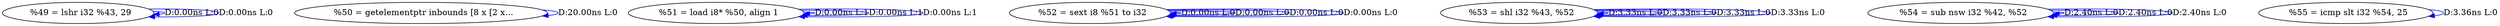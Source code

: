digraph {
Node0x3064100[label="  %49 = lshr i32 %43, 29"];
Node0x3064100 -> Node0x3064100[label="D:0.00ns L:0",color=blue];
Node0x3064100 -> Node0x3064100[label="D:0.00ns L:0",color=blue];
Node0x30641e0[label="  %50 = getelementptr inbounds [8 x [2 x..."];
Node0x30641e0 -> Node0x30641e0[label="D:20.00ns L:0",color=blue];
Node0x3064300[label="  %51 = load i8* %50, align 1"];
Node0x3064300 -> Node0x3064300[label="D:0.00ns L:1",color=blue];
Node0x3064300 -> Node0x3064300[label="D:0.00ns L:1",color=blue];
Node0x3064300 -> Node0x3064300[label="D:0.00ns L:1",color=blue];
Node0x30643e0[label="  %52 = sext i8 %51 to i32"];
Node0x30643e0 -> Node0x30643e0[label="D:0.00ns L:0",color=blue];
Node0x30643e0 -> Node0x30643e0[label="D:0.00ns L:0",color=blue];
Node0x30643e0 -> Node0x30643e0[label="D:0.00ns L:0",color=blue];
Node0x30643e0 -> Node0x30643e0[label="D:0.00ns L:0",color=blue];
Node0x30644c0[label="  %53 = shl i32 %43, %52"];
Node0x30644c0 -> Node0x30644c0[label="D:3.33ns L:0",color=blue];
Node0x30644c0 -> Node0x30644c0[label="D:3.33ns L:0",color=blue];
Node0x30644c0 -> Node0x30644c0[label="D:3.33ns L:0",color=blue];
Node0x30644c0 -> Node0x30644c0[label="D:3.33ns L:0",color=blue];
Node0x3064680[label="  %54 = sub nsw i32 %42, %52"];
Node0x3064680 -> Node0x3064680[label="D:2.40ns L:0",color=blue];
Node0x3064680 -> Node0x3064680[label="D:2.40ns L:0",color=blue];
Node0x3064680 -> Node0x3064680[label="D:2.40ns L:0",color=blue];
Node0x3064880[label="  %55 = icmp slt i32 %54, 25"];
Node0x3064880 -> Node0x3064880[label="D:3.36ns L:0",color=blue];
}
